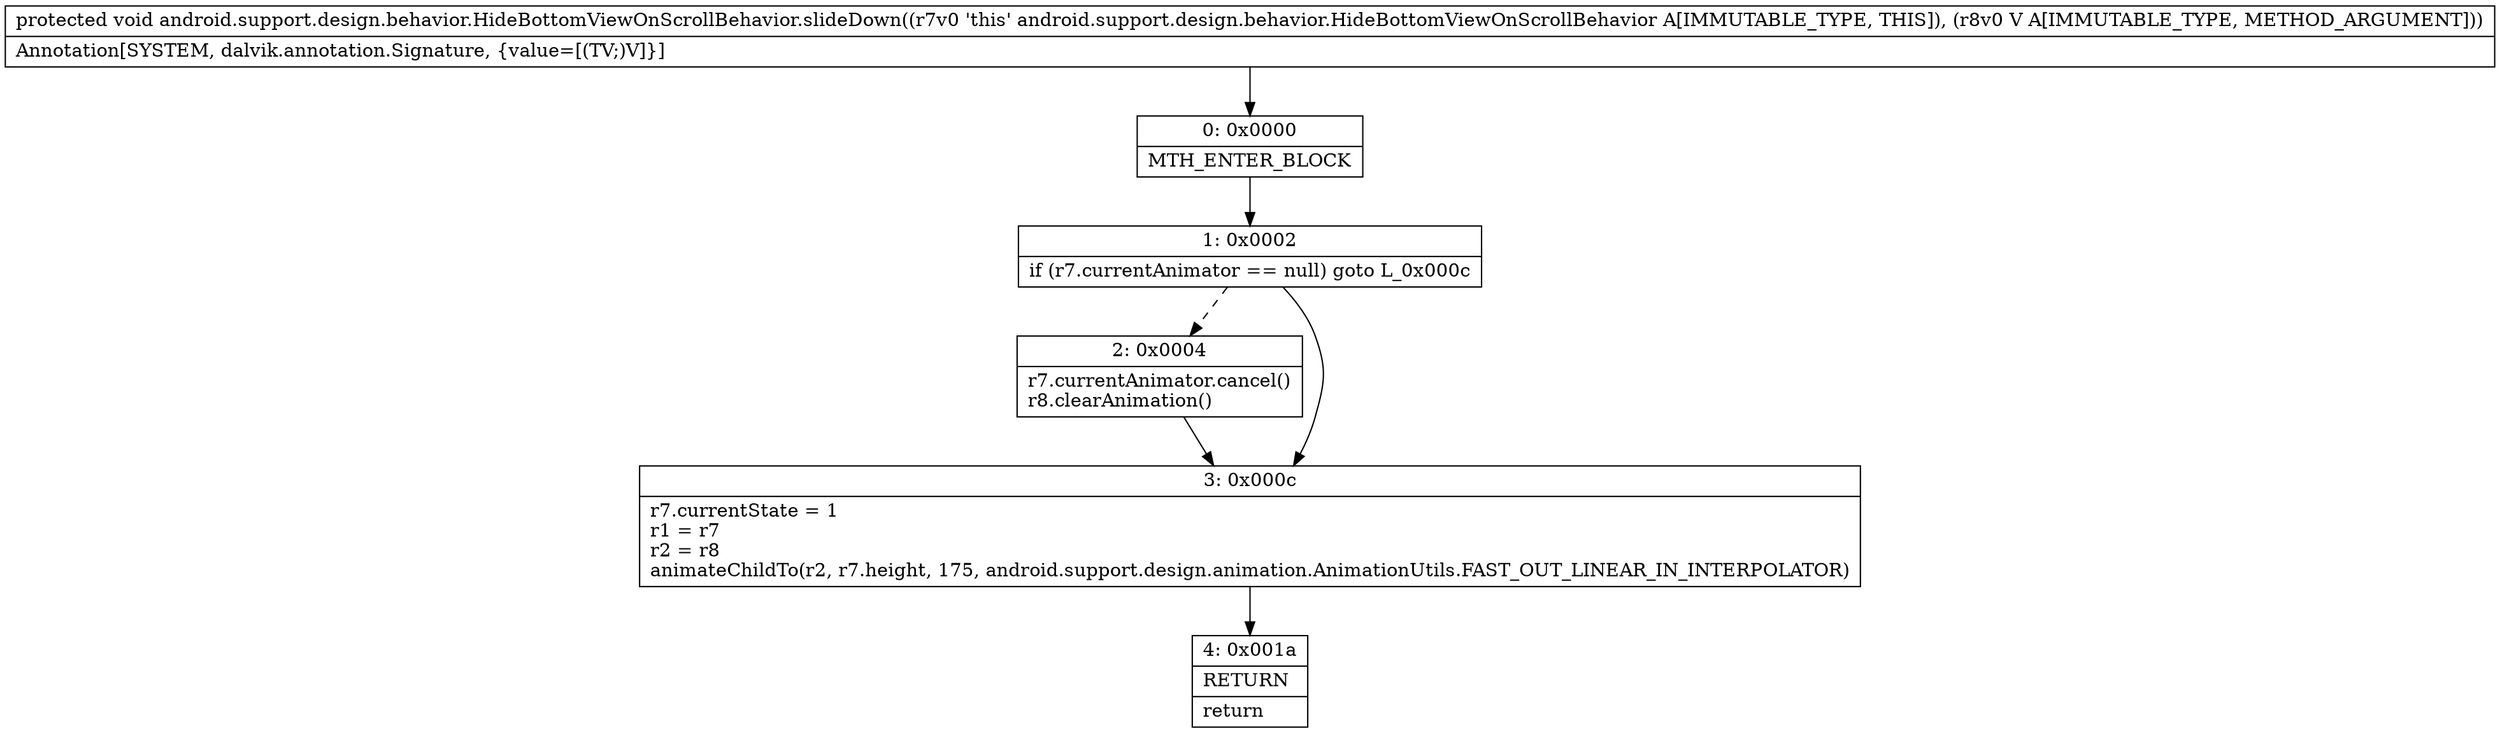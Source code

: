 digraph "CFG forandroid.support.design.behavior.HideBottomViewOnScrollBehavior.slideDown(Landroid\/view\/View;)V" {
Node_0 [shape=record,label="{0\:\ 0x0000|MTH_ENTER_BLOCK\l}"];
Node_1 [shape=record,label="{1\:\ 0x0002|if (r7.currentAnimator == null) goto L_0x000c\l}"];
Node_2 [shape=record,label="{2\:\ 0x0004|r7.currentAnimator.cancel()\lr8.clearAnimation()\l}"];
Node_3 [shape=record,label="{3\:\ 0x000c|r7.currentState = 1\lr1 = r7\lr2 = r8\lanimateChildTo(r2, r7.height, 175, android.support.design.animation.AnimationUtils.FAST_OUT_LINEAR_IN_INTERPOLATOR)\l}"];
Node_4 [shape=record,label="{4\:\ 0x001a|RETURN\l|return\l}"];
MethodNode[shape=record,label="{protected void android.support.design.behavior.HideBottomViewOnScrollBehavior.slideDown((r7v0 'this' android.support.design.behavior.HideBottomViewOnScrollBehavior A[IMMUTABLE_TYPE, THIS]), (r8v0 V A[IMMUTABLE_TYPE, METHOD_ARGUMENT]))  | Annotation[SYSTEM, dalvik.annotation.Signature, \{value=[(TV;)V]\}]\l}"];
MethodNode -> Node_0;
Node_0 -> Node_1;
Node_1 -> Node_2[style=dashed];
Node_1 -> Node_3;
Node_2 -> Node_3;
Node_3 -> Node_4;
}

